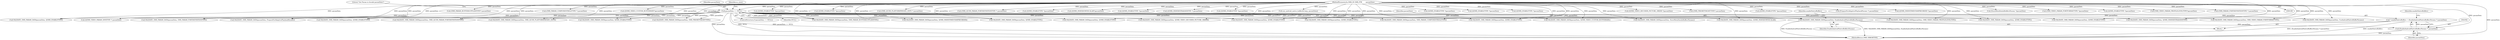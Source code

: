 digraph "0_Android_560ccdb509a7b86186fac0fce1b25bd9a3e6a6e8_2@pointer" {
"1002589" [label="(Call,* enableNativeBuffers = (EnableAndroidNativeBuffersParams *) paramData)"];
"1002591" [label="(Call,(EnableAndroidNativeBuffersParams *) paramData)"];
"1002585" [label="(Call,VALIDATE_OMX_PARAM_DATA(paramData, EnableAndroidNativeBuffersParams))"];
"1000135" [label="(Call,paramData == NULL)"];
"1000111" [label="(MethodParameterIn,OMX_IN OMX_PTR        paramData)"];
"1002591" [label="(Call,(EnableAndroidNativeBuffersParams *) paramData)"];
"1002095" [label="(Call,(OMX_PARAM_BUFFERSUPPLIERTYPE*) paramData)"];
"1002255" [label="(Call,VALIDATE_OMX_PARAM_DATA(paramData, QOMX_ENABLETYPE))"];
"1000134" [label="(ControlStructure,if (paramData == NULL))"];
"1002270" [label="(Call,VALIDATE_OMX_PARAM_DATA(paramData, QOMX_ENABLETYPE))"];
"1001634" [label="(Call,(OMX_PARAM_COMPONENTROLETYPE *) paramData)"];
"1003007" [label="(Call,(QOMX_VIDEO_CUSTOM_BUFFERSIZE*)paramData)"];
"1001501" [label="(Call,VALIDATE_OMX_PARAM_DATA(paramData, OMX_QCOM_PARAM_PORTDEFINITIONTYPE))"];
"1002595" [label="(Identifier,enableNativeBuffers)"];
"1002345" [label="(Call,VALIDATE_OMX_PARAM_DATA(paramData, QOMX_ENABLETYPE))"];
"1002300" [label="(Call,VALIDATE_OMX_PARAM_DATA(paramData, QOMX_ENABLETYPE))"];
"1002369" [label="(Call,(QOMX_ENABLETYPE *)paramData)"];
"1002619" [label="(Call,VALIDATE_OMX_PARAM_DATA(paramData, UseAndroidNativeBufferParams))"];
"1002315" [label="(Call,VALIDATE_OMX_PARAM_DATA(paramData, QOMX_ENABLETYPE))"];
"1002264" [label="(Call,(QOMX_ENABLETYPE *)paramData)"];
"1002394" [label="(Call,(QOMX_VIDEO_PARAM_DIVXTYPE *) paramData)"];
"1002408" [label="(Call,(OMX_QCOM_PLATFORMPRIVATE_EXTN *) paramData)"];
"1002587" [label="(Identifier,EnableAndroidNativeBuffersParams)"];
"1000137" [label="(Identifier,NULL)"];
"1002585" [label="(Call,VALIDATE_OMX_PARAM_DATA(paramData, EnableAndroidNativeBuffersParams))"];
"1002584" [label="(Block,)"];
"1000135" [label="(Call,paramData == NULL)"];
"1001628" [label="(Call,VALIDATE_OMX_PARAM_DATA(paramData, OMX_PARAM_COMPONENTROLETYPE))"];
"1002586" [label="(Identifier,paramData)"];
"1002830" [label="(Call,VALIDATE_OMX_PARAM_DATA(paramData, QOMX_INDEXDOWNSCALAR))"];
"1001507" [label="(Call,(OMX_QCOM_PARAM_PORTDEFINITIONTYPE *) paramData)"];
"1002593" [label="(Identifier,paramData)"];
"1002354" [label="(Call,(QOMX_ENABLETYPE *)paramData)"];
"1002836" [label="(Call,(QOMX_INDEXDOWNSCALAR*)paramData)"];
"1000136" [label="(Identifier,paramData)"];
"1002309" [label="(Call,(QOMX_ENABLETYPE *)paramData)"];
"1002360" [label="(Call,VALIDATE_OMX_PARAM_DATA(paramData, QOMX_ENABLETYPE))"];
"1002590" [label="(Identifier,enableNativeBuffers)"];
"1002159" [label="(Call,VALIDATE_OMX_PARAM_DATA(paramData, QOMX_VIDEO_DECODER_PICTURE_ORDER))"];
"1002544" [label="(Call,(QOMX_INDEXEXTRADATATYPE *) paramData)"];
"1002384" [label="(Call,(QOMX_ENABLETYPE *)paramData)"];
"1002680" [label="(Call,VALIDATE_OMX_PARAM_DATA(paramData, OMX_VIDEO_PARAM_PROFILELEVELTYPE))"];
"1002285" [label="(Call,VALIDATE_OMX_PARAM_DATA(paramData, QOMX_ENABLETYPE))"];
"1002624" [label="(Call,use_android_native_buffer(hComp, paramData))"];
"1003102" [label="(MethodReturn,OMX_ERRORTYPE)"];
"1002330" [label="(Call,VALIDATE_OMX_PARAM_DATA(paramData, QOMX_ENABLETYPE))"];
"1002918" [label="(Call,VALIDATE_OMX_PARAM_DATA(paramData, PrepareForAdaptivePlaybackParams))"];
"1002040" [label="(Call,VALIDATE_OMX_PARAM_DATA(paramData, OMX_PRIORITYMGMTTYPE))"];
"1002999" [label="(Call,VALIDATE_OMX_PARAM_DATA(paramData, QOMX_VIDEO_CUSTOM_BUFFERSIZE))"];
"1002249" [label="(Call,(QOMX_ENABLETYPE *)paramData)"];
"1002339" [label="(Call,(QOMX_ENABLETYPE *)paramData)"];
"1002324" [label="(Call,(QOMX_ENABLETYPE *)paramData)"];
"1000177" [label="(Call,VALIDATE_OMX_PARAM_DATA(paramData, OMX_PARAM_PORTDEFINITIONTYPE))"];
"1002400" [label="(Call,VALIDATE_OMX_PARAM_DATA(paramData, OMX_QCOM_PLATFORMPRIVATE_EXTN))"];
"1000111" [label="(MethodParameterIn,OMX_IN OMX_PTR        paramData)"];
"1002589" [label="(Call,* enableNativeBuffers = (EnableAndroidNativeBuffersParams *) paramData)"];
"1002089" [label="(Call,VALIDATE_OMX_PARAM_DATA(paramData, OMX_PARAM_BUFFERSUPPLIERTYPE))"];
"1002630" [label="(Call,VALIDATE_OMX_PARAM_DATA(paramData, QOMX_INDEXTIMESTAMPREORDER))"];
"1002165" [label="(Call,(QOMX_VIDEO_DECODER_PICTURE_ORDER *)paramData)"];
"1002055" [label="(Call,(OMX_PRIORITYMGMTTYPE*) paramData)"];
"1000146" [label="(Identifier,m_state)"];
"1002375" [label="(Call,VALIDATE_OMX_PARAM_DATA(paramData, QOMX_ENABLETYPE))"];
"1002294" [label="(Call,(QOMX_ENABLETYPE *)paramData)"];
"1002709" [label="(Call,VALIDATE_OMX_PARAM_DATA(paramData, StoreMetaDataInBuffersParams))"];
"1002926" [label="(Call,(PrepareForAdaptivePlaybackParams *) paramData)"];
"1002636" [label="(Call,(QOMX_INDEXTIMESTAMPREORDER *)paramData)"];
"1002240" [label="(Call,VALIDATE_OMX_PARAM_DATA(paramData, QOMX_ENABLETYPE))"];
"1002538" [label="(Call,VALIDATE_OMX_PARAM_DATA(paramData, QOMX_INDEXEXTRADATATYPE))"];
"1002715" [label="(Call,(StoreMetaDataInBuffersParams *)paramData)"];
"1001336" [label="(Call,(OMX_VIDEO_PARAM_PORTFORMATTYPE *)paramData)"];
"1002279" [label="(Call,(QOMX_ENABLETYPE *)paramData)"];
"1002686" [label="(Call,(OMX_VIDEO_PARAM_PROFILELEVELTYPE*)paramData)"];
"1000183" [label="(Call,(OMX_PARAM_PORTDEFINITIONTYPE *) paramData)"];
"1001330" [label="(Call,VALIDATE_OMX_PARAM_DATA(paramData, OMX_VIDEO_PARAM_PORTFORMATTYPE))"];
"1000140" [label="(Literal,\"Get Param in Invalid paramData\")"];
"1002589" -> "1002584"  [label="AST: "];
"1002589" -> "1002591"  [label="CFG: "];
"1002590" -> "1002589"  [label="AST: "];
"1002591" -> "1002589"  [label="AST: "];
"1002595" -> "1002589"  [label="CFG: "];
"1002589" -> "1003102"  [label="DDG: enableNativeBuffers"];
"1002589" -> "1003102"  [label="DDG: (EnableAndroidNativeBuffersParams *) paramData"];
"1002591" -> "1002589"  [label="DDG: paramData"];
"1002591" -> "1002593"  [label="CFG: "];
"1002592" -> "1002591"  [label="AST: "];
"1002593" -> "1002591"  [label="AST: "];
"1002591" -> "1003102"  [label="DDG: paramData"];
"1002585" -> "1002591"  [label="DDG: paramData"];
"1000111" -> "1002591"  [label="DDG: paramData"];
"1002585" -> "1002584"  [label="AST: "];
"1002585" -> "1002587"  [label="CFG: "];
"1002586" -> "1002585"  [label="AST: "];
"1002587" -> "1002585"  [label="AST: "];
"1002590" -> "1002585"  [label="CFG: "];
"1002585" -> "1003102"  [label="DDG: EnableAndroidNativeBuffersParams"];
"1002585" -> "1003102"  [label="DDG: VALIDATE_OMX_PARAM_DATA(paramData, EnableAndroidNativeBuffersParams)"];
"1000135" -> "1002585"  [label="DDG: paramData"];
"1000111" -> "1002585"  [label="DDG: paramData"];
"1000135" -> "1000134"  [label="AST: "];
"1000135" -> "1000137"  [label="CFG: "];
"1000136" -> "1000135"  [label="AST: "];
"1000137" -> "1000135"  [label="AST: "];
"1000140" -> "1000135"  [label="CFG: "];
"1000146" -> "1000135"  [label="CFG: "];
"1000135" -> "1003102"  [label="DDG: paramData == NULL"];
"1000135" -> "1003102"  [label="DDG: paramData"];
"1000135" -> "1003102"  [label="DDG: NULL"];
"1000111" -> "1000135"  [label="DDG: paramData"];
"1000135" -> "1000177"  [label="DDG: paramData"];
"1000135" -> "1001330"  [label="DDG: paramData"];
"1000135" -> "1001501"  [label="DDG: paramData"];
"1000135" -> "1001628"  [label="DDG: paramData"];
"1000135" -> "1002040"  [label="DDG: paramData"];
"1000135" -> "1002089"  [label="DDG: paramData"];
"1000135" -> "1002159"  [label="DDG: paramData"];
"1000135" -> "1002240"  [label="DDG: paramData"];
"1000135" -> "1002255"  [label="DDG: paramData"];
"1000135" -> "1002270"  [label="DDG: paramData"];
"1000135" -> "1002285"  [label="DDG: paramData"];
"1000135" -> "1002300"  [label="DDG: paramData"];
"1000135" -> "1002315"  [label="DDG: paramData"];
"1000135" -> "1002330"  [label="DDG: paramData"];
"1000135" -> "1002345"  [label="DDG: paramData"];
"1000135" -> "1002360"  [label="DDG: paramData"];
"1000135" -> "1002375"  [label="DDG: paramData"];
"1000135" -> "1002394"  [label="DDG: paramData"];
"1000135" -> "1002400"  [label="DDG: paramData"];
"1000135" -> "1002538"  [label="DDG: paramData"];
"1000135" -> "1002619"  [label="DDG: paramData"];
"1000135" -> "1002630"  [label="DDG: paramData"];
"1000135" -> "1002680"  [label="DDG: paramData"];
"1000135" -> "1002709"  [label="DDG: paramData"];
"1000135" -> "1002830"  [label="DDG: paramData"];
"1000135" -> "1002918"  [label="DDG: paramData"];
"1000135" -> "1002999"  [label="DDG: paramData"];
"1000111" -> "1000108"  [label="AST: "];
"1000111" -> "1003102"  [label="DDG: paramData"];
"1000111" -> "1000177"  [label="DDG: paramData"];
"1000111" -> "1000183"  [label="DDG: paramData"];
"1000111" -> "1001330"  [label="DDG: paramData"];
"1000111" -> "1001336"  [label="DDG: paramData"];
"1000111" -> "1001501"  [label="DDG: paramData"];
"1000111" -> "1001507"  [label="DDG: paramData"];
"1000111" -> "1001628"  [label="DDG: paramData"];
"1000111" -> "1001634"  [label="DDG: paramData"];
"1000111" -> "1002040"  [label="DDG: paramData"];
"1000111" -> "1002055"  [label="DDG: paramData"];
"1000111" -> "1002089"  [label="DDG: paramData"];
"1000111" -> "1002095"  [label="DDG: paramData"];
"1000111" -> "1002159"  [label="DDG: paramData"];
"1000111" -> "1002165"  [label="DDG: paramData"];
"1000111" -> "1002240"  [label="DDG: paramData"];
"1000111" -> "1002249"  [label="DDG: paramData"];
"1000111" -> "1002255"  [label="DDG: paramData"];
"1000111" -> "1002264"  [label="DDG: paramData"];
"1000111" -> "1002270"  [label="DDG: paramData"];
"1000111" -> "1002279"  [label="DDG: paramData"];
"1000111" -> "1002285"  [label="DDG: paramData"];
"1000111" -> "1002294"  [label="DDG: paramData"];
"1000111" -> "1002300"  [label="DDG: paramData"];
"1000111" -> "1002309"  [label="DDG: paramData"];
"1000111" -> "1002315"  [label="DDG: paramData"];
"1000111" -> "1002324"  [label="DDG: paramData"];
"1000111" -> "1002330"  [label="DDG: paramData"];
"1000111" -> "1002339"  [label="DDG: paramData"];
"1000111" -> "1002345"  [label="DDG: paramData"];
"1000111" -> "1002354"  [label="DDG: paramData"];
"1000111" -> "1002360"  [label="DDG: paramData"];
"1000111" -> "1002369"  [label="DDG: paramData"];
"1000111" -> "1002375"  [label="DDG: paramData"];
"1000111" -> "1002384"  [label="DDG: paramData"];
"1000111" -> "1002394"  [label="DDG: paramData"];
"1000111" -> "1002400"  [label="DDG: paramData"];
"1000111" -> "1002408"  [label="DDG: paramData"];
"1000111" -> "1002538"  [label="DDG: paramData"];
"1000111" -> "1002544"  [label="DDG: paramData"];
"1000111" -> "1002619"  [label="DDG: paramData"];
"1000111" -> "1002624"  [label="DDG: paramData"];
"1000111" -> "1002630"  [label="DDG: paramData"];
"1000111" -> "1002636"  [label="DDG: paramData"];
"1000111" -> "1002680"  [label="DDG: paramData"];
"1000111" -> "1002686"  [label="DDG: paramData"];
"1000111" -> "1002709"  [label="DDG: paramData"];
"1000111" -> "1002715"  [label="DDG: paramData"];
"1000111" -> "1002830"  [label="DDG: paramData"];
"1000111" -> "1002836"  [label="DDG: paramData"];
"1000111" -> "1002918"  [label="DDG: paramData"];
"1000111" -> "1002926"  [label="DDG: paramData"];
"1000111" -> "1002999"  [label="DDG: paramData"];
"1000111" -> "1003007"  [label="DDG: paramData"];
}
